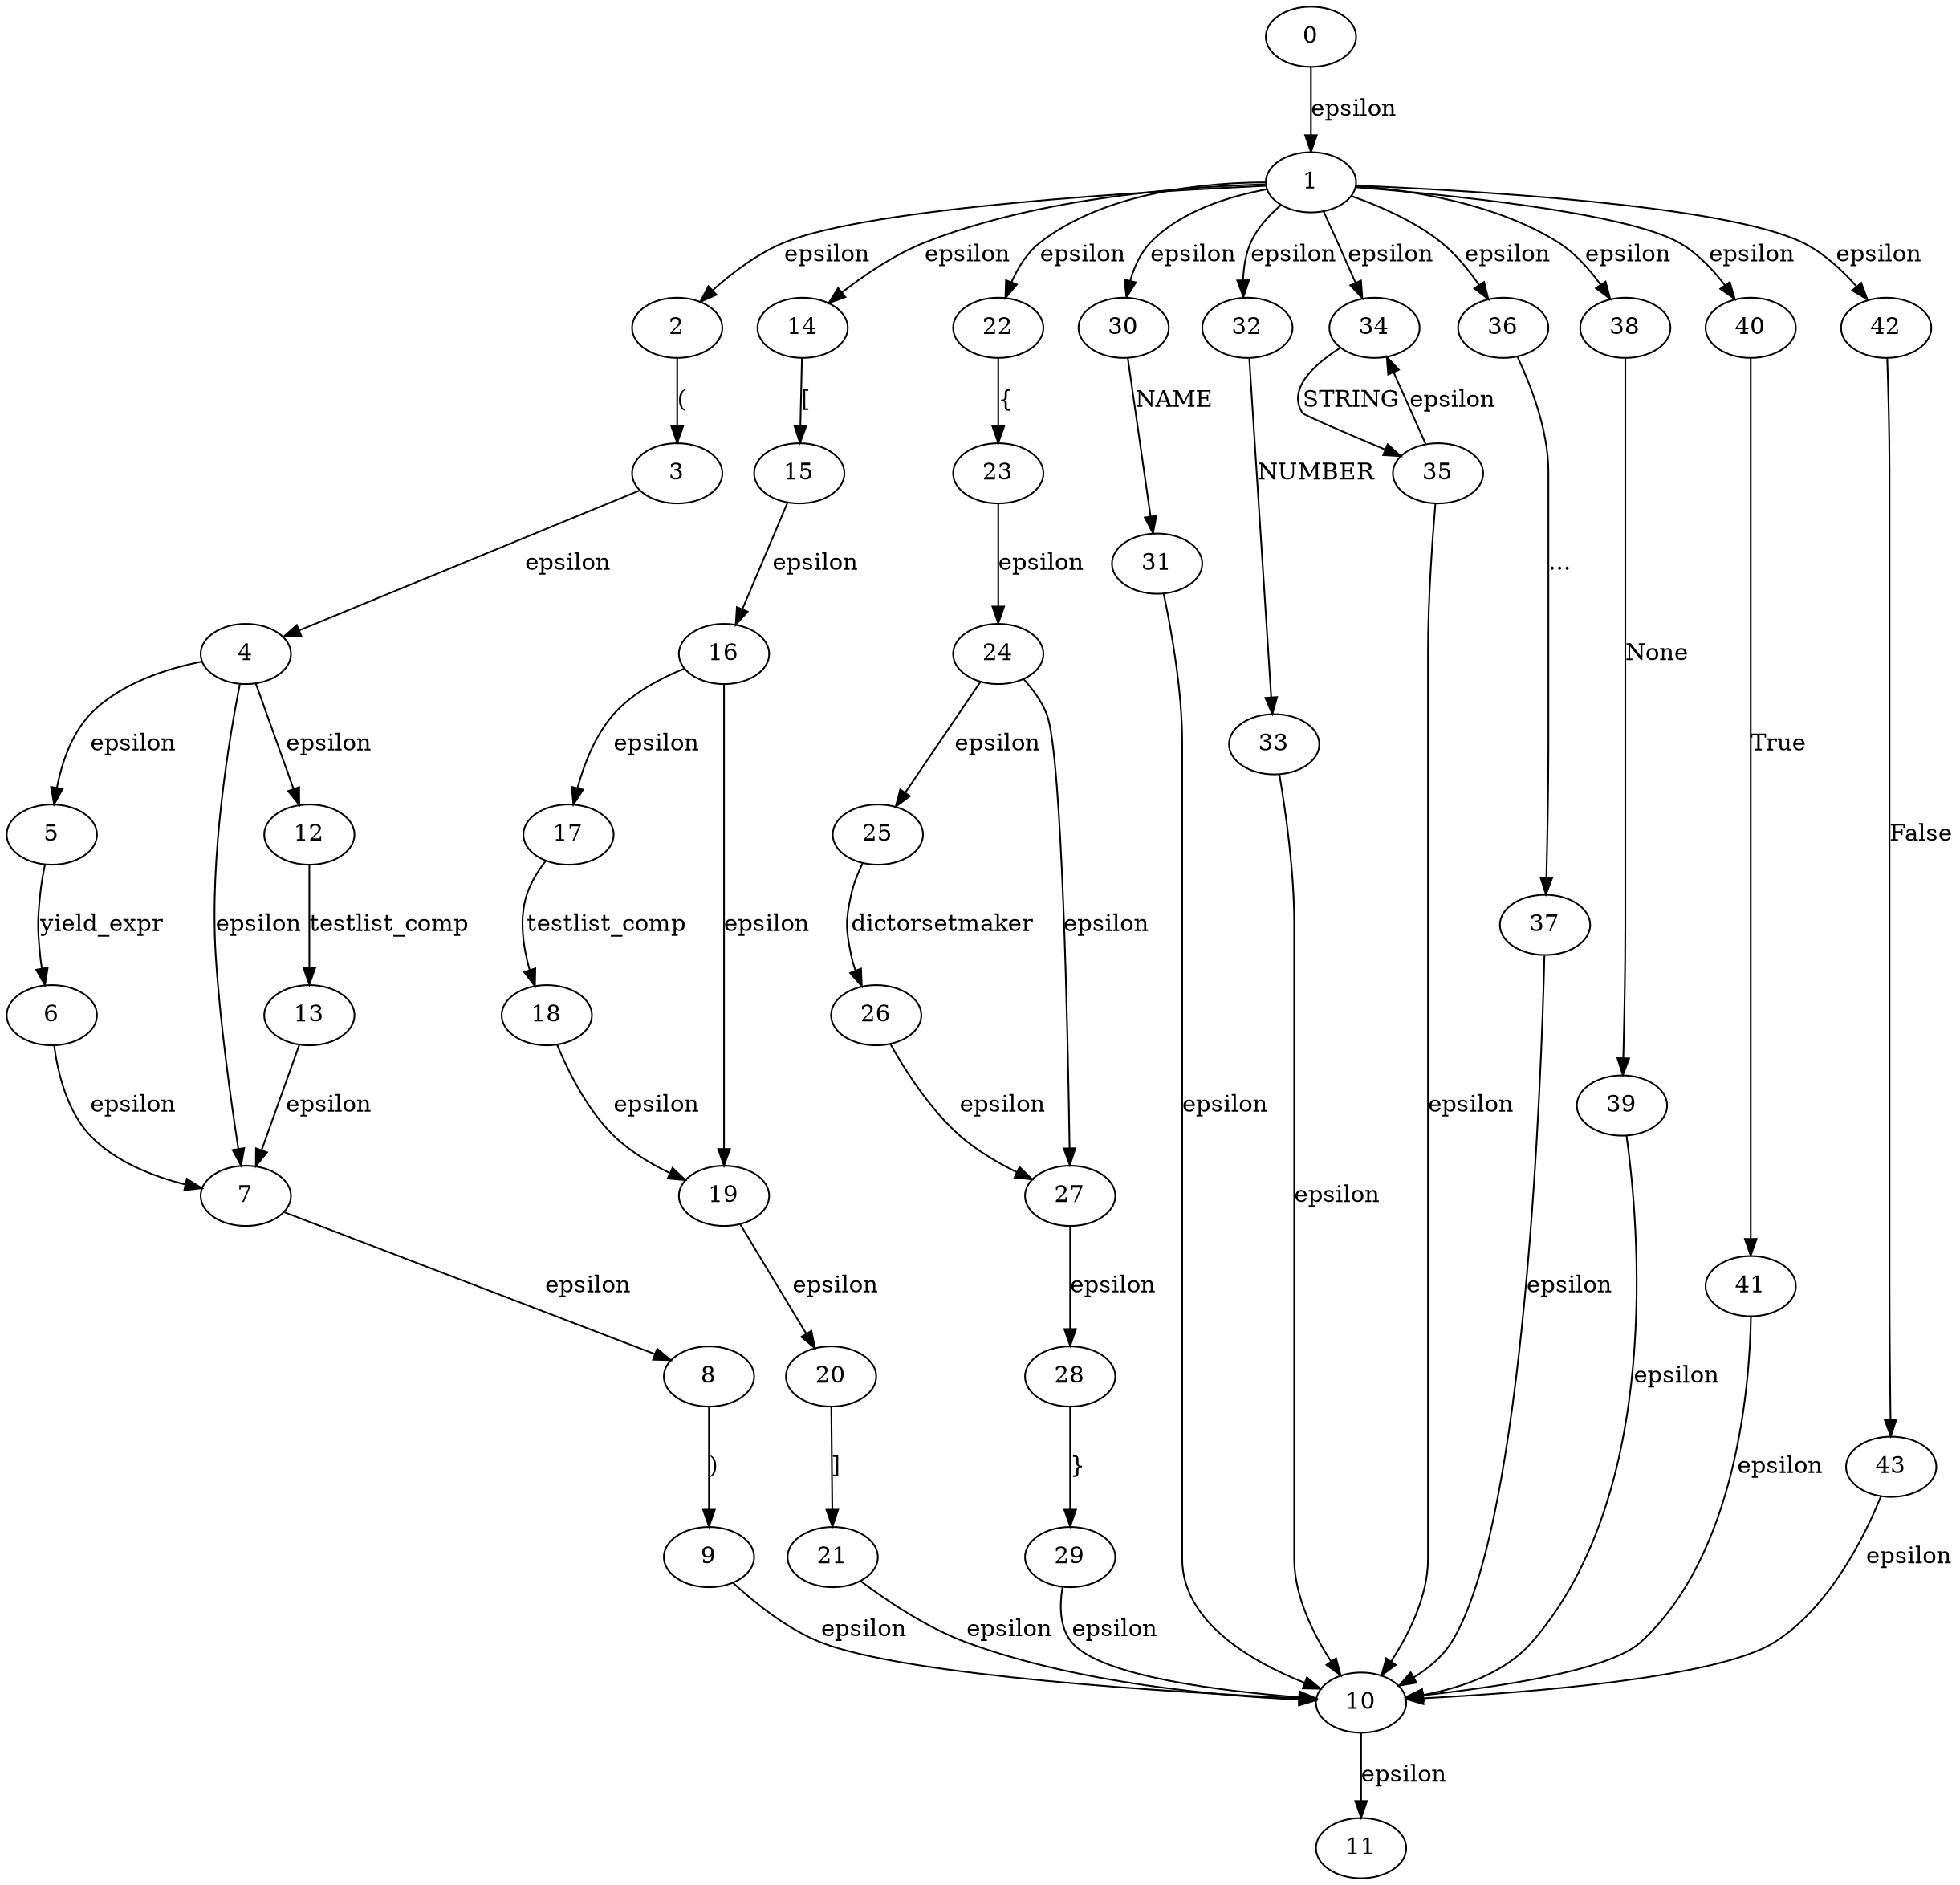 
digraph atom {
  0->1[label=epsilon]
  1->2[label=epsilon]
  2->3[label="("]
  3->4[label=epsilon]
  4->5[label=epsilon]
  5->6[label=yield_expr]
  6->7[label=epsilon]
  7->8[label=epsilon]
  8->9[label=")"]
  9->10[label=epsilon]
  10->11[label=epsilon]
  4->12[label=epsilon]
  12->13[label=testlist_comp]
  13->7[label=epsilon]
  4->7[label=epsilon]
  1->14[label=epsilon]
  14->15[label="["]
  15->16[label=epsilon]
  16->17[label=epsilon]
  17->18[label=testlist_comp]
  18->19[label=epsilon]
  19->20[label=epsilon]
  20->21[label="]"]
  21->10[label=epsilon]
  16->19[label=epsilon]
  1->22[label=epsilon]
  22->23[label="{"]
  23->24[label=epsilon]
  24->25[label=epsilon]
  25->26[label=dictorsetmaker]
  26->27[label=epsilon]
  27->28[label=epsilon]
  28->29[label="}"]
  29->10[label=epsilon]
  24->27[label=epsilon]
  1->30[label=epsilon]
  30->31[label=NAME]
  31->10[label=epsilon]
  1->32[label=epsilon]
  32->33[label=NUMBER]
  33->10[label=epsilon]
  1->34[label=epsilon]
  34->35[label=STRING]
  35->34[label=epsilon]
  35->10[label=epsilon]
  1->36[label=epsilon]
  36->37[label="..."]
  37->10[label=epsilon]
  1->38[label=epsilon]
  38->39[label="None"]
  39->10[label=epsilon]
  1->40[label=epsilon]
  40->41[label="True"]
  41->10[label=epsilon]
  1->42[label=epsilon]
  42->43[label="False"]
  43->10[label=epsilon]
}
